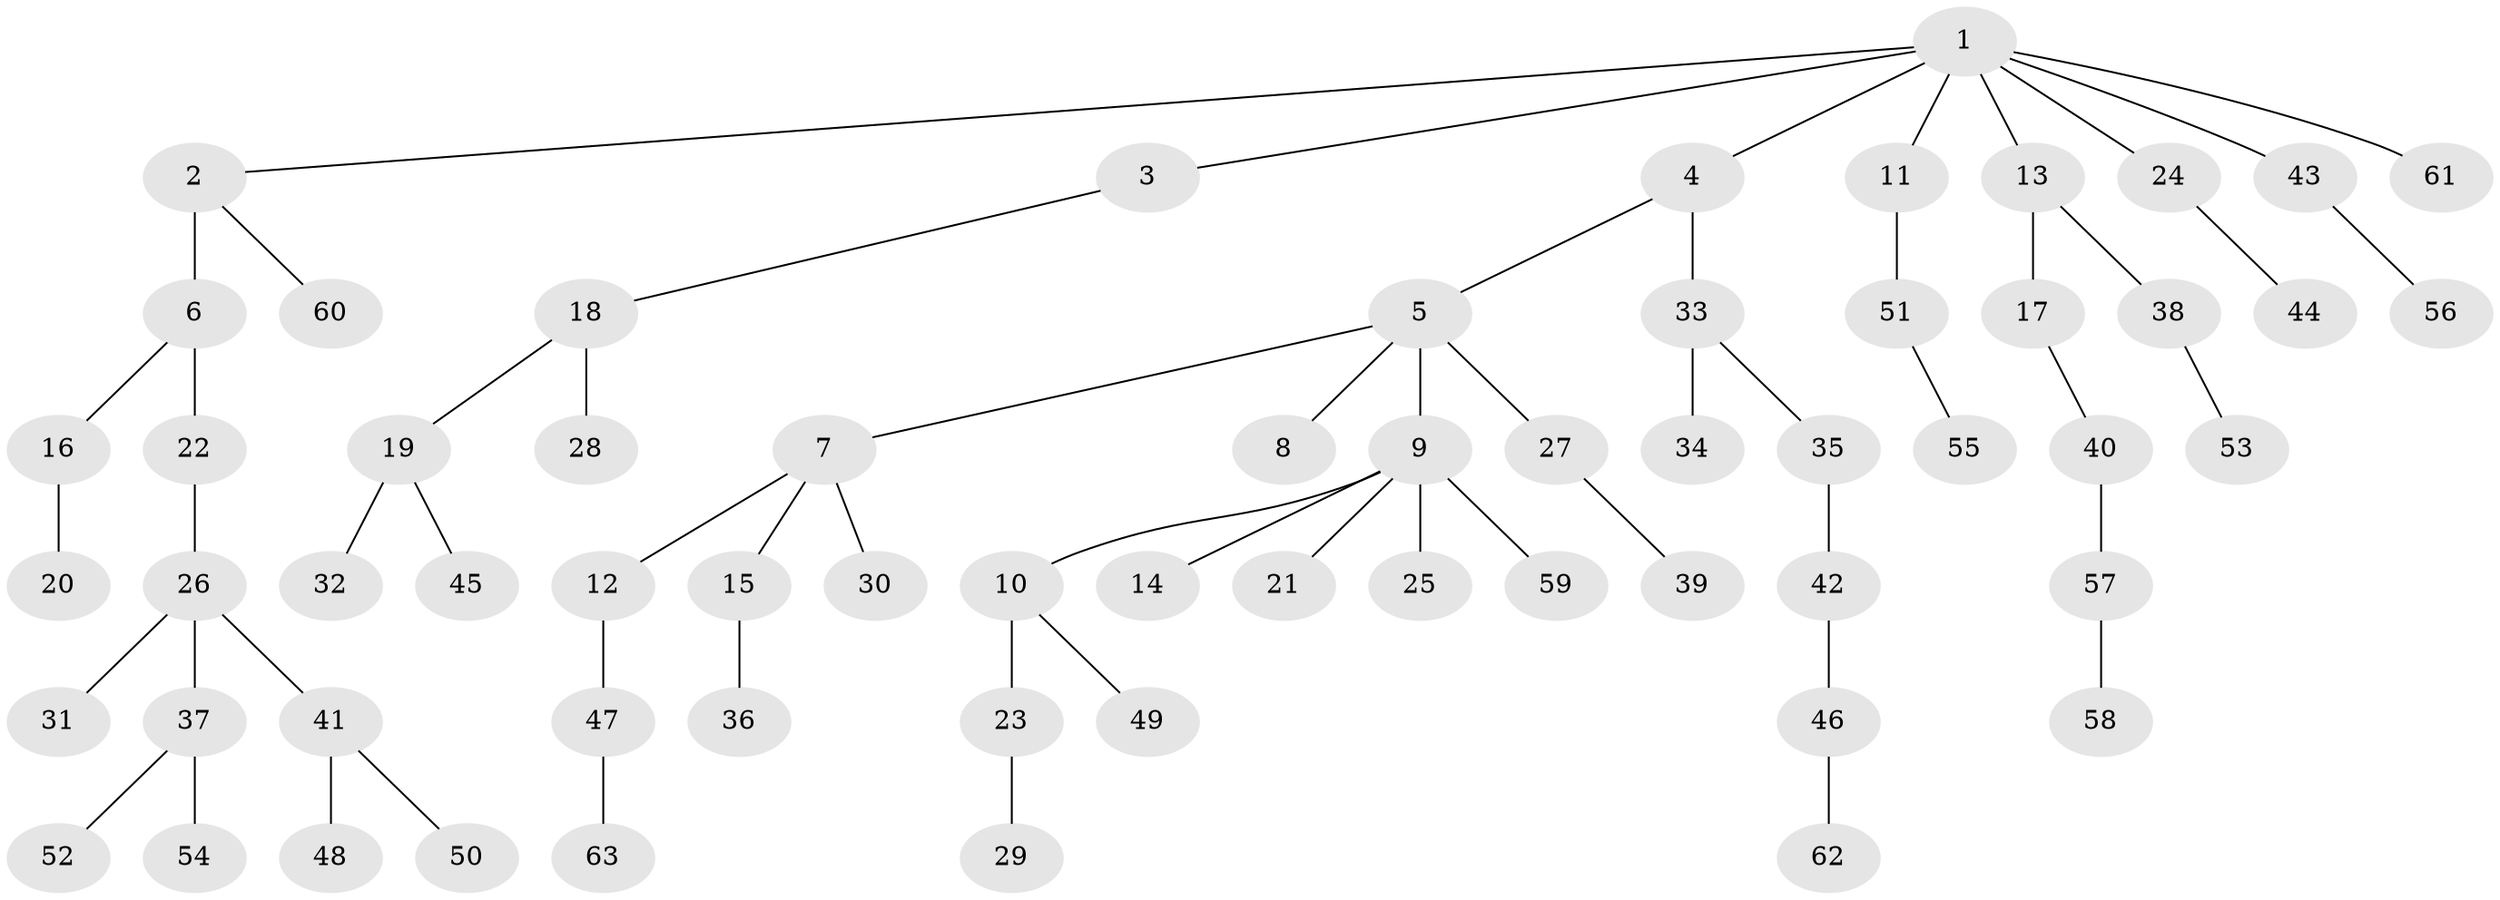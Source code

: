 // original degree distribution, {6: 0.024390243902439025, 3: 0.18699186991869918, 5: 0.032520325203252036, 2: 0.23577235772357724, 4: 0.04065040650406504, 1: 0.4796747967479675}
// Generated by graph-tools (version 1.1) at 2025/36/03/09/25 02:36:30]
// undirected, 63 vertices, 62 edges
graph export_dot {
graph [start="1"]
  node [color=gray90,style=filled];
  1;
  2;
  3;
  4;
  5;
  6;
  7;
  8;
  9;
  10;
  11;
  12;
  13;
  14;
  15;
  16;
  17;
  18;
  19;
  20;
  21;
  22;
  23;
  24;
  25;
  26;
  27;
  28;
  29;
  30;
  31;
  32;
  33;
  34;
  35;
  36;
  37;
  38;
  39;
  40;
  41;
  42;
  43;
  44;
  45;
  46;
  47;
  48;
  49;
  50;
  51;
  52;
  53;
  54;
  55;
  56;
  57;
  58;
  59;
  60;
  61;
  62;
  63;
  1 -- 2 [weight=1.0];
  1 -- 3 [weight=1.0];
  1 -- 4 [weight=1.0];
  1 -- 11 [weight=1.0];
  1 -- 13 [weight=1.0];
  1 -- 24 [weight=1.0];
  1 -- 43 [weight=1.0];
  1 -- 61 [weight=1.0];
  2 -- 6 [weight=3.0];
  2 -- 60 [weight=1.0];
  3 -- 18 [weight=1.0];
  4 -- 5 [weight=1.0];
  4 -- 33 [weight=1.0];
  5 -- 7 [weight=1.0];
  5 -- 8 [weight=1.0];
  5 -- 9 [weight=1.0];
  5 -- 27 [weight=1.0];
  6 -- 16 [weight=1.0];
  6 -- 22 [weight=1.0];
  7 -- 12 [weight=1.0];
  7 -- 15 [weight=1.0];
  7 -- 30 [weight=1.0];
  9 -- 10 [weight=1.0];
  9 -- 14 [weight=1.0];
  9 -- 21 [weight=1.0];
  9 -- 25 [weight=3.0];
  9 -- 59 [weight=1.0];
  10 -- 23 [weight=3.0];
  10 -- 49 [weight=1.0];
  11 -- 51 [weight=1.0];
  12 -- 47 [weight=1.0];
  13 -- 17 [weight=1.0];
  13 -- 38 [weight=1.0];
  15 -- 36 [weight=1.0];
  16 -- 20 [weight=1.0];
  17 -- 40 [weight=1.0];
  18 -- 19 [weight=1.0];
  18 -- 28 [weight=1.0];
  19 -- 32 [weight=2.0];
  19 -- 45 [weight=1.0];
  22 -- 26 [weight=1.0];
  23 -- 29 [weight=1.0];
  24 -- 44 [weight=1.0];
  26 -- 31 [weight=1.0];
  26 -- 37 [weight=1.0];
  26 -- 41 [weight=1.0];
  27 -- 39 [weight=1.0];
  33 -- 34 [weight=2.0];
  33 -- 35 [weight=1.0];
  35 -- 42 [weight=2.0];
  37 -- 52 [weight=1.0];
  37 -- 54 [weight=2.0];
  38 -- 53 [weight=1.0];
  40 -- 57 [weight=1.0];
  41 -- 48 [weight=1.0];
  41 -- 50 [weight=1.0];
  42 -- 46 [weight=1.0];
  43 -- 56 [weight=1.0];
  46 -- 62 [weight=1.0];
  47 -- 63 [weight=1.0];
  51 -- 55 [weight=1.0];
  57 -- 58 [weight=1.0];
}
